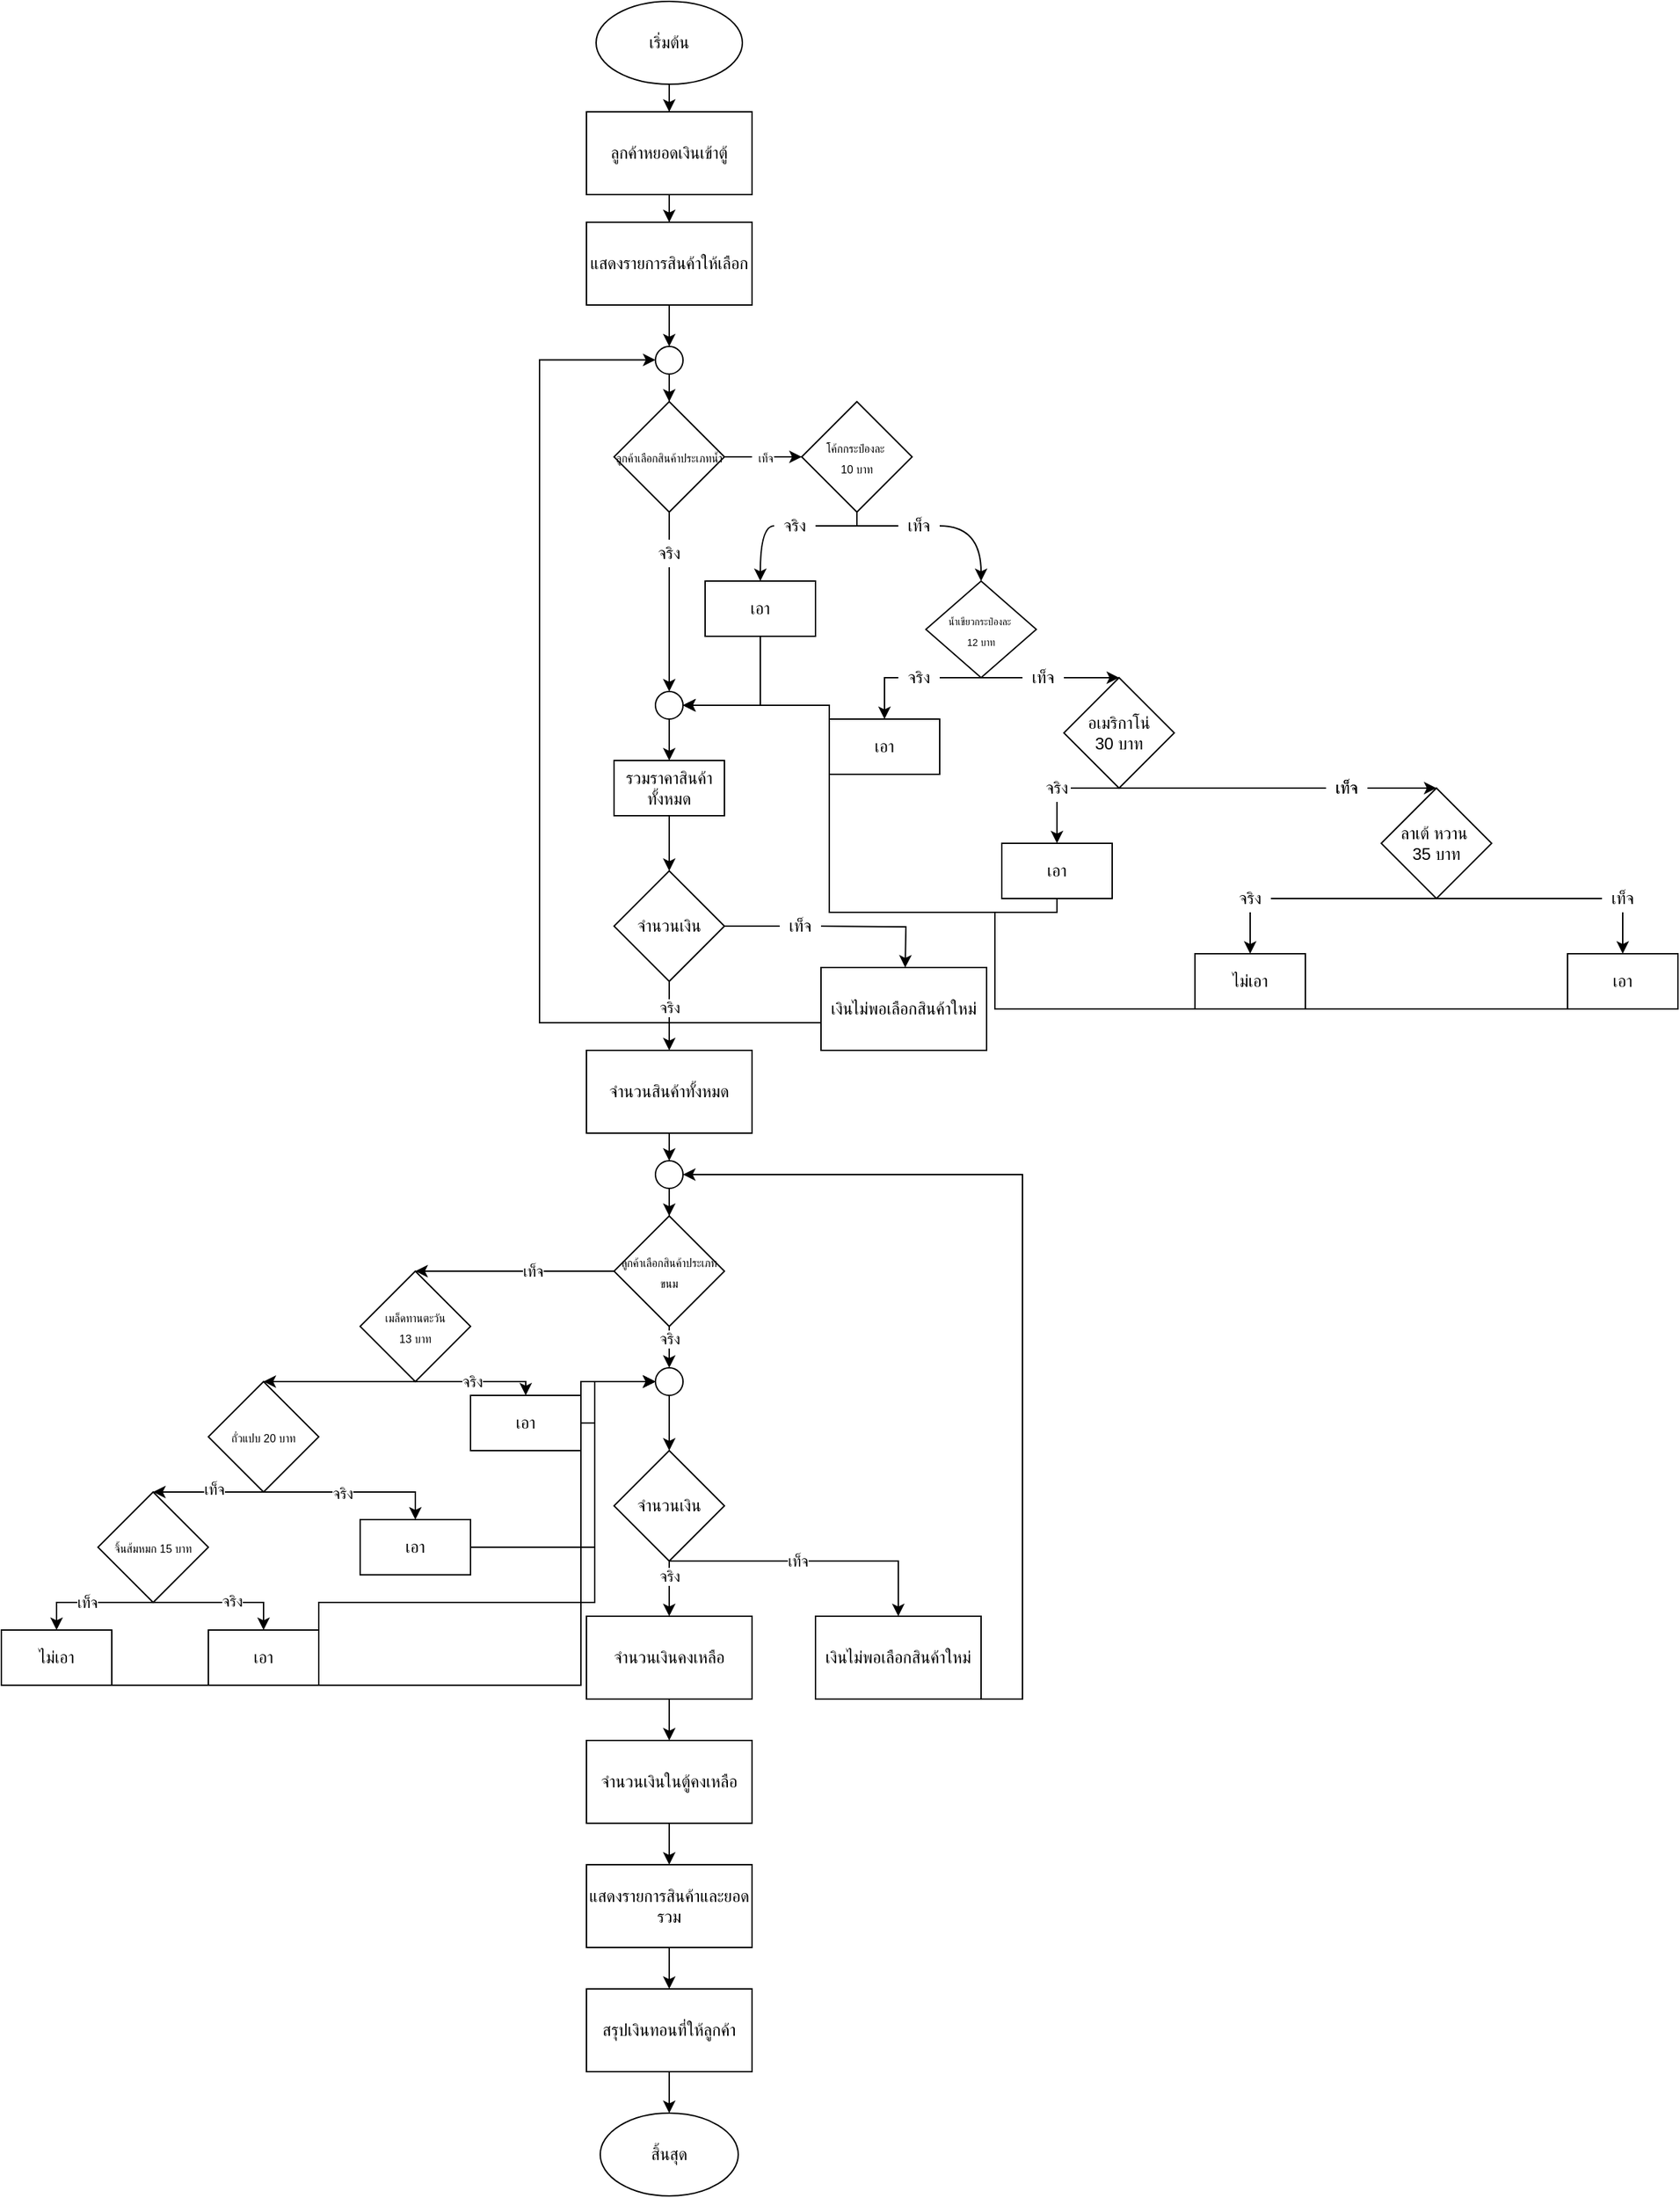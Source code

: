 <mxfile version="28.0.4">
  <diagram name="หน้า-1" id="Dvt078PsxnMLaXpAFxaM">
    <mxGraphModel dx="2253" dy="785" grid="1" gridSize="10" guides="1" tooltips="1" connect="1" arrows="1" fold="1" page="1" pageScale="1" pageWidth="827" pageHeight="1169" math="0" shadow="0">
      <root>
        <mxCell id="0" />
        <mxCell id="1" parent="0" />
        <mxCell id="xscEj_HbXm1MbE6J2uN--8" value="" style="edgeStyle=orthogonalEdgeStyle;rounded=0;orthogonalLoop=1;jettySize=auto;html=1;" edge="1" parent="1" source="Da7YzQmwuxjIGddgG6UM-1" target="xscEj_HbXm1MbE6J2uN--2">
          <mxGeometry relative="1" as="geometry" />
        </mxCell>
        <mxCell id="Da7YzQmwuxjIGddgG6UM-1" value="เริ่มต้น" style="ellipse;whiteSpace=wrap;html=1;shadow=0;" parent="1" vertex="1">
          <mxGeometry x="361" y="10" width="106" height="60" as="geometry" />
        </mxCell>
        <mxCell id="xscEj_HbXm1MbE6J2uN--7" value="" style="edgeStyle=orthogonalEdgeStyle;rounded=0;orthogonalLoop=1;jettySize=auto;html=1;" edge="1" parent="1" source="xscEj_HbXm1MbE6J2uN--2" target="xscEj_HbXm1MbE6J2uN--4">
          <mxGeometry relative="1" as="geometry" />
        </mxCell>
        <mxCell id="xscEj_HbXm1MbE6J2uN--2" value="ลูกค้าหยอดเงินเข้าตู้" style="rounded=0;whiteSpace=wrap;html=1;" vertex="1" parent="1">
          <mxGeometry x="354" y="90" width="120" height="60" as="geometry" />
        </mxCell>
        <mxCell id="xscEj_HbXm1MbE6J2uN--10" value="" style="edgeStyle=orthogonalEdgeStyle;rounded=0;orthogonalLoop=1;jettySize=auto;html=1;" edge="1" parent="1" source="xscEj_HbXm1MbE6J2uN--4" target="xscEj_HbXm1MbE6J2uN--9">
          <mxGeometry relative="1" as="geometry" />
        </mxCell>
        <mxCell id="xscEj_HbXm1MbE6J2uN--4" value="แสดงรายการสินค้าให้เลือก" style="rounded=0;whiteSpace=wrap;html=1;" vertex="1" parent="1">
          <mxGeometry x="354" y="170" width="120" height="60" as="geometry" />
        </mxCell>
        <mxCell id="xscEj_HbXm1MbE6J2uN--12" value="" style="edgeStyle=orthogonalEdgeStyle;rounded=0;orthogonalLoop=1;jettySize=auto;html=1;" edge="1" parent="1" source="xscEj_HbXm1MbE6J2uN--9" target="xscEj_HbXm1MbE6J2uN--11">
          <mxGeometry relative="1" as="geometry" />
        </mxCell>
        <mxCell id="xscEj_HbXm1MbE6J2uN--9" value="" style="ellipse;whiteSpace=wrap;html=1;aspect=fixed;shadow=0;fontStyle=0;gradientColor=none;perimeterSpacing=0;strokeColor=default;" vertex="1" parent="1">
          <mxGeometry x="404" y="260" width="20" height="20" as="geometry" />
        </mxCell>
        <mxCell id="xscEj_HbXm1MbE6J2uN--11" value="&lt;font style=&quot;font-size: 8px;&quot;&gt;ลูกค้าเลือกสินค้าประเภทน้ำ&lt;/font&gt;" style="rhombus;whiteSpace=wrap;html=1;" vertex="1" parent="1">
          <mxGeometry x="374" y="300" width="80" height="80" as="geometry" />
        </mxCell>
        <mxCell id="xscEj_HbXm1MbE6J2uN--15" value="" style="edgeStyle=orthogonalEdgeStyle;rounded=0;orthogonalLoop=1;jettySize=auto;html=1;curved=0;endArrow=none;endFill=0;" edge="1" parent="1" source="xscEj_HbXm1MbE6J2uN--14" target="xscEj_HbXm1MbE6J2uN--11">
          <mxGeometry relative="1" as="geometry" />
        </mxCell>
        <mxCell id="xscEj_HbXm1MbE6J2uN--17" value="" style="edgeStyle=orthogonalEdgeStyle;rounded=0;orthogonalLoop=1;jettySize=auto;html=1;" edge="1" parent="1" source="xscEj_HbXm1MbE6J2uN--14" target="xscEj_HbXm1MbE6J2uN--16">
          <mxGeometry relative="1" as="geometry" />
        </mxCell>
        <mxCell id="xscEj_HbXm1MbE6J2uN--14" value="&lt;font style=&quot;font-size: 8px;&quot;&gt;เท็จ&lt;/font&gt;" style="text;strokeColor=none;align=center;fillColor=none;html=1;verticalAlign=middle;whiteSpace=wrap;rounded=0;" vertex="1" parent="1">
          <mxGeometry x="474" y="325" width="20" height="30" as="geometry" />
        </mxCell>
        <mxCell id="xscEj_HbXm1MbE6J2uN--16" value="&lt;span style=&quot;font-size: 8px;&quot;&gt;โค้กกระป๋องละ&amp;nbsp;&lt;/span&gt;&lt;div&gt;&lt;span style=&quot;font-size: 8px;&quot;&gt;10 บาท&lt;/span&gt;&lt;/div&gt;" style="rhombus;whiteSpace=wrap;html=1;" vertex="1" parent="1">
          <mxGeometry x="510" y="300" width="80" height="80" as="geometry" />
        </mxCell>
        <mxCell id="4IS577gCBCf__Y-hQEl2-47" style="edgeStyle=orthogonalEdgeStyle;rounded=0;orthogonalLoop=1;jettySize=auto;html=1;exitX=0.5;exitY=1;exitDx=0;exitDy=0;entryX=1;entryY=0.5;entryDx=0;entryDy=0;" edge="1" parent="1" source="xscEj_HbXm1MbE6J2uN--18" target="4IS577gCBCf__Y-hQEl2-24">
          <mxGeometry relative="1" as="geometry" />
        </mxCell>
        <mxCell id="xscEj_HbXm1MbE6J2uN--18" value="เอา" style="rounded=0;whiteSpace=wrap;html=1;" vertex="1" parent="1">
          <mxGeometry x="440" y="430" width="80" height="40" as="geometry" />
        </mxCell>
        <mxCell id="xscEj_HbXm1MbE6J2uN--25" value="" style="edgeStyle=orthogonalEdgeStyle;rounded=0;orthogonalLoop=1;jettySize=auto;html=1;endArrow=none;endFill=0;" edge="1" parent="1" source="xscEj_HbXm1MbE6J2uN--20" target="xscEj_HbXm1MbE6J2uN--16">
          <mxGeometry relative="1" as="geometry">
            <Array as="points">
              <mxPoint x="550" y="390" />
            </Array>
          </mxGeometry>
        </mxCell>
        <mxCell id="xscEj_HbXm1MbE6J2uN--30" style="edgeStyle=orthogonalEdgeStyle;rounded=0;orthogonalLoop=1;jettySize=auto;html=1;exitX=0;exitY=0.5;exitDx=0;exitDy=0;entryX=0.5;entryY=0;entryDx=0;entryDy=0;curved=1;" edge="1" parent="1" source="xscEj_HbXm1MbE6J2uN--20" target="xscEj_HbXm1MbE6J2uN--18">
          <mxGeometry relative="1" as="geometry">
            <Array as="points">
              <mxPoint x="480" y="390" />
            </Array>
          </mxGeometry>
        </mxCell>
        <mxCell id="xscEj_HbXm1MbE6J2uN--20" value="จริง" style="text;strokeColor=none;align=center;fillColor=none;html=1;verticalAlign=middle;whiteSpace=wrap;rounded=0;" vertex="1" parent="1">
          <mxGeometry x="490" y="380" width="30" height="20" as="geometry" />
        </mxCell>
        <mxCell id="xscEj_HbXm1MbE6J2uN--29" value="" style="edgeStyle=orthogonalEdgeStyle;rounded=0;orthogonalLoop=1;jettySize=auto;html=1;endArrow=none;endFill=0;" edge="1" parent="1" source="xscEj_HbXm1MbE6J2uN--28" target="xscEj_HbXm1MbE6J2uN--20">
          <mxGeometry relative="1" as="geometry" />
        </mxCell>
        <mxCell id="xscEj_HbXm1MbE6J2uN--32" style="edgeStyle=orthogonalEdgeStyle;rounded=0;orthogonalLoop=1;jettySize=auto;html=1;entryX=0.5;entryY=0;entryDx=0;entryDy=0;curved=1;" edge="1" parent="1">
          <mxGeometry relative="1" as="geometry">
            <mxPoint x="610" y="390" as="sourcePoint" />
            <mxPoint x="640" y="430" as="targetPoint" />
            <Array as="points">
              <mxPoint x="640" y="390" />
            </Array>
          </mxGeometry>
        </mxCell>
        <mxCell id="xscEj_HbXm1MbE6J2uN--28" value="เท็จ" style="text;strokeColor=none;align=center;fillColor=none;html=1;verticalAlign=middle;whiteSpace=wrap;rounded=0;" vertex="1" parent="1">
          <mxGeometry x="580" y="380" width="30" height="20" as="geometry" />
        </mxCell>
        <mxCell id="xscEj_HbXm1MbE6J2uN--33" value="&lt;font style=&quot;font-size: 7px;&quot;&gt;น้ำเขียวกระป๋องละ&amp;nbsp;&lt;/font&gt;&lt;div&gt;&lt;font style=&quot;font-size: 7px;&quot;&gt;12 บาท&lt;/font&gt;&lt;/div&gt;" style="rhombus;whiteSpace=wrap;html=1;" vertex="1" parent="1">
          <mxGeometry x="600" y="430" width="80" height="70" as="geometry" />
        </mxCell>
        <mxCell id="xscEj_HbXm1MbE6J2uN--34" value="" style="endArrow=none;html=1;rounded=0;" edge="1" parent="1">
          <mxGeometry width="50" height="50" relative="1" as="geometry">
            <mxPoint x="610" y="500" as="sourcePoint" />
            <mxPoint x="670" y="500" as="targetPoint" />
          </mxGeometry>
        </mxCell>
        <mxCell id="4IS577gCBCf__Y-hQEl2-8" value="" style="edgeStyle=orthogonalEdgeStyle;rounded=0;orthogonalLoop=1;jettySize=auto;html=1;" edge="1" parent="1" source="xscEj_HbXm1MbE6J2uN--35" target="4IS577gCBCf__Y-hQEl2-7">
          <mxGeometry relative="1" as="geometry">
            <Array as="points">
              <mxPoint x="570" y="500" />
              <mxPoint x="570" y="500" />
            </Array>
          </mxGeometry>
        </mxCell>
        <mxCell id="xscEj_HbXm1MbE6J2uN--35" value="จริง" style="text;strokeColor=none;align=center;fillColor=none;html=1;verticalAlign=middle;whiteSpace=wrap;rounded=0;" vertex="1" parent="1">
          <mxGeometry x="580" y="490" width="30" height="20" as="geometry" />
        </mxCell>
        <mxCell id="4IS577gCBCf__Y-hQEl2-2" value="" style="edgeStyle=orthogonalEdgeStyle;rounded=0;orthogonalLoop=1;jettySize=auto;html=1;" edge="1" parent="1" source="xscEj_HbXm1MbE6J2uN--36" target="4IS577gCBCf__Y-hQEl2-1">
          <mxGeometry relative="1" as="geometry">
            <Array as="points">
              <mxPoint x="730" y="500" />
              <mxPoint x="730" y="500" />
            </Array>
          </mxGeometry>
        </mxCell>
        <mxCell id="xscEj_HbXm1MbE6J2uN--36" value="เท็จ" style="text;strokeColor=none;align=center;fillColor=none;html=1;verticalAlign=middle;whiteSpace=wrap;rounded=0;" vertex="1" parent="1">
          <mxGeometry x="670" y="490" width="30" height="20" as="geometry" />
        </mxCell>
        <mxCell id="4IS577gCBCf__Y-hQEl2-1" value="อเมริกาโน่&lt;div&gt;30 บาท&lt;/div&gt;" style="rhombus;whiteSpace=wrap;html=1;" vertex="1" parent="1">
          <mxGeometry x="700" y="500" width="80" height="80" as="geometry" />
        </mxCell>
        <mxCell id="4IS577gCBCf__Y-hQEl2-3" value="" style="endArrow=none;html=1;rounded=0;" edge="1" parent="1">
          <mxGeometry width="50" height="50" relative="1" as="geometry">
            <mxPoint x="705" y="580" as="sourcePoint" />
            <mxPoint x="890" y="580" as="targetPoint" />
          </mxGeometry>
        </mxCell>
        <mxCell id="4IS577gCBCf__Y-hQEl2-6" value="" style="edgeStyle=orthogonalEdgeStyle;rounded=0;orthogonalLoop=1;jettySize=auto;html=1;" edge="1" parent="1" source="4IS577gCBCf__Y-hQEl2-4" target="4IS577gCBCf__Y-hQEl2-5">
          <mxGeometry relative="1" as="geometry" />
        </mxCell>
        <mxCell id="4IS577gCBCf__Y-hQEl2-4" value="จริง" style="text;strokeColor=none;align=center;fillColor=none;html=1;verticalAlign=middle;whiteSpace=wrap;rounded=0;" vertex="1" parent="1">
          <mxGeometry x="680" y="570" width="30" height="20" as="geometry" />
        </mxCell>
        <mxCell id="4IS577gCBCf__Y-hQEl2-49" style="edgeStyle=orthogonalEdgeStyle;rounded=0;orthogonalLoop=1;jettySize=auto;html=1;exitX=0.5;exitY=1;exitDx=0;exitDy=0;entryX=1;entryY=0.5;entryDx=0;entryDy=0;" edge="1" parent="1" source="4IS577gCBCf__Y-hQEl2-5" target="4IS577gCBCf__Y-hQEl2-24">
          <mxGeometry relative="1" as="geometry">
            <Array as="points">
              <mxPoint x="695" y="670" />
              <mxPoint x="530" y="670" />
              <mxPoint x="530" y="520" />
            </Array>
          </mxGeometry>
        </mxCell>
        <mxCell id="4IS577gCBCf__Y-hQEl2-5" value="เอา" style="rounded=0;whiteSpace=wrap;html=1;" vertex="1" parent="1">
          <mxGeometry x="655" y="620" width="80" height="40" as="geometry" />
        </mxCell>
        <mxCell id="4IS577gCBCf__Y-hQEl2-48" style="edgeStyle=orthogonalEdgeStyle;rounded=0;orthogonalLoop=1;jettySize=auto;html=1;exitX=0.5;exitY=1;exitDx=0;exitDy=0;entryX=1;entryY=0.5;entryDx=0;entryDy=0;" edge="1" parent="1" target="4IS577gCBCf__Y-hQEl2-24">
          <mxGeometry relative="1" as="geometry">
            <mxPoint x="435" y="520" as="targetPoint" />
            <mxPoint x="575" y="570" as="sourcePoint" />
            <Array as="points">
              <mxPoint x="530" y="570" />
              <mxPoint x="530" y="520" />
            </Array>
          </mxGeometry>
        </mxCell>
        <mxCell id="4IS577gCBCf__Y-hQEl2-7" value="เอา" style="rounded=0;whiteSpace=wrap;html=1;" vertex="1" parent="1">
          <mxGeometry x="530" y="530" width="80" height="40" as="geometry" />
        </mxCell>
        <mxCell id="4IS577gCBCf__Y-hQEl2-11" style="edgeStyle=orthogonalEdgeStyle;rounded=0;orthogonalLoop=1;jettySize=auto;html=1;entryX=0.5;entryY=0;entryDx=0;entryDy=0;" edge="1" parent="1" source="4IS577gCBCf__Y-hQEl2-9" target="4IS577gCBCf__Y-hQEl2-10">
          <mxGeometry relative="1" as="geometry">
            <Array as="points">
              <mxPoint x="960" y="580" />
              <mxPoint x="960" y="580" />
            </Array>
          </mxGeometry>
        </mxCell>
        <mxCell id="4IS577gCBCf__Y-hQEl2-9" value="เท็จ" style="text;strokeColor=none;align=center;fillColor=none;html=1;verticalAlign=middle;whiteSpace=wrap;rounded=0;" vertex="1" parent="1">
          <mxGeometry x="890" y="570" width="30" height="20" as="geometry" />
        </mxCell>
        <mxCell id="4IS577gCBCf__Y-hQEl2-10" value="ลาเต้ หวาน&amp;nbsp;&lt;div&gt;35 บาท&lt;/div&gt;" style="rhombus;whiteSpace=wrap;html=1;" vertex="1" parent="1">
          <mxGeometry x="930" y="580" width="80" height="80" as="geometry" />
        </mxCell>
        <mxCell id="4IS577gCBCf__Y-hQEl2-12" value="" style="endArrow=none;html=1;rounded=0;" edge="1" parent="1">
          <mxGeometry width="50" height="50" relative="1" as="geometry">
            <mxPoint x="850" y="660" as="sourcePoint" />
            <mxPoint x="1090" y="660" as="targetPoint" />
          </mxGeometry>
        </mxCell>
        <mxCell id="4IS577gCBCf__Y-hQEl2-18" value="" style="edgeStyle=orthogonalEdgeStyle;rounded=0;orthogonalLoop=1;jettySize=auto;html=1;" edge="1" parent="1" source="4IS577gCBCf__Y-hQEl2-13" target="4IS577gCBCf__Y-hQEl2-16">
          <mxGeometry relative="1" as="geometry" />
        </mxCell>
        <mxCell id="4IS577gCBCf__Y-hQEl2-13" value="จริง" style="text;strokeColor=none;align=center;fillColor=none;html=1;verticalAlign=middle;whiteSpace=wrap;rounded=0;" vertex="1" parent="1">
          <mxGeometry x="820" y="650" width="30" height="20" as="geometry" />
        </mxCell>
        <mxCell id="4IS577gCBCf__Y-hQEl2-14" value="เท็จ" style="text;strokeColor=none;align=center;fillColor=none;html=1;verticalAlign=middle;whiteSpace=wrap;rounded=0;" vertex="1" parent="1">
          <mxGeometry x="890" y="570" width="30" height="20" as="geometry" />
        </mxCell>
        <mxCell id="4IS577gCBCf__Y-hQEl2-19" value="" style="edgeStyle=orthogonalEdgeStyle;rounded=0;orthogonalLoop=1;jettySize=auto;html=1;" edge="1" parent="1" source="4IS577gCBCf__Y-hQEl2-15" target="4IS577gCBCf__Y-hQEl2-17">
          <mxGeometry relative="1" as="geometry" />
        </mxCell>
        <mxCell id="4IS577gCBCf__Y-hQEl2-15" value="เท็จ" style="text;strokeColor=none;align=center;fillColor=none;html=1;verticalAlign=middle;whiteSpace=wrap;rounded=0;" vertex="1" parent="1">
          <mxGeometry x="1090" y="650" width="30" height="20" as="geometry" />
        </mxCell>
        <mxCell id="4IS577gCBCf__Y-hQEl2-16" value="ไม่เอา" style="rounded=0;whiteSpace=wrap;html=1;" vertex="1" parent="1">
          <mxGeometry x="795" y="700" width="80" height="40" as="geometry" />
        </mxCell>
        <mxCell id="4IS577gCBCf__Y-hQEl2-50" style="edgeStyle=orthogonalEdgeStyle;rounded=0;orthogonalLoop=1;jettySize=auto;html=1;exitX=0.5;exitY=1;exitDx=0;exitDy=0;entryX=1;entryY=0.5;entryDx=0;entryDy=0;" edge="1" parent="1" source="4IS577gCBCf__Y-hQEl2-17" target="4IS577gCBCf__Y-hQEl2-24">
          <mxGeometry relative="1" as="geometry">
            <Array as="points">
              <mxPoint x="650" y="740" />
              <mxPoint x="650" y="670" />
              <mxPoint x="530" y="670" />
              <mxPoint x="530" y="520" />
            </Array>
          </mxGeometry>
        </mxCell>
        <mxCell id="4IS577gCBCf__Y-hQEl2-17" value="เอา" style="rounded=0;whiteSpace=wrap;html=1;" vertex="1" parent="1">
          <mxGeometry x="1065" y="700" width="80" height="40" as="geometry" />
        </mxCell>
        <mxCell id="4IS577gCBCf__Y-hQEl2-23" value="" style="edgeStyle=orthogonalEdgeStyle;rounded=0;orthogonalLoop=1;jettySize=auto;html=1;endArrow=none;endFill=0;" edge="1" parent="1" source="4IS577gCBCf__Y-hQEl2-21" target="xscEj_HbXm1MbE6J2uN--11">
          <mxGeometry relative="1" as="geometry" />
        </mxCell>
        <mxCell id="4IS577gCBCf__Y-hQEl2-25" style="edgeStyle=orthogonalEdgeStyle;rounded=0;orthogonalLoop=1;jettySize=auto;html=1;exitX=0.5;exitY=1;exitDx=0;exitDy=0;entryX=0.5;entryY=0;entryDx=0;entryDy=0;" edge="1" parent="1" source="4IS577gCBCf__Y-hQEl2-21" target="4IS577gCBCf__Y-hQEl2-24">
          <mxGeometry relative="1" as="geometry" />
        </mxCell>
        <mxCell id="4IS577gCBCf__Y-hQEl2-21" value="จริง" style="text;strokeColor=none;align=center;fillColor=none;html=1;verticalAlign=middle;whiteSpace=wrap;rounded=0;" vertex="1" parent="1">
          <mxGeometry x="399" y="400" width="30" height="20" as="geometry" />
        </mxCell>
        <mxCell id="4IS577gCBCf__Y-hQEl2-27" value="" style="edgeStyle=orthogonalEdgeStyle;rounded=0;orthogonalLoop=1;jettySize=auto;html=1;" edge="1" parent="1" source="4IS577gCBCf__Y-hQEl2-24" target="4IS577gCBCf__Y-hQEl2-26">
          <mxGeometry relative="1" as="geometry" />
        </mxCell>
        <mxCell id="4IS577gCBCf__Y-hQEl2-24" value="" style="ellipse;whiteSpace=wrap;html=1;aspect=fixed;shadow=0;fontStyle=0;gradientColor=none;perimeterSpacing=0;strokeColor=default;" vertex="1" parent="1">
          <mxGeometry x="404" y="510" width="20" height="20" as="geometry" />
        </mxCell>
        <mxCell id="4IS577gCBCf__Y-hQEl2-29" value="" style="edgeStyle=orthogonalEdgeStyle;rounded=0;orthogonalLoop=1;jettySize=auto;html=1;" edge="1" parent="1" source="4IS577gCBCf__Y-hQEl2-26" target="4IS577gCBCf__Y-hQEl2-28">
          <mxGeometry relative="1" as="geometry" />
        </mxCell>
        <mxCell id="4IS577gCBCf__Y-hQEl2-26" value="รวมราคาสินค้าทั้งหมด" style="rounded=0;whiteSpace=wrap;html=1;" vertex="1" parent="1">
          <mxGeometry x="374" y="560" width="80" height="40" as="geometry" />
        </mxCell>
        <mxCell id="4IS577gCBCf__Y-hQEl2-32" value="" style="edgeStyle=orthogonalEdgeStyle;rounded=0;orthogonalLoop=1;jettySize=auto;html=1;endArrow=none;endFill=0;" edge="1" parent="1" source="4IS577gCBCf__Y-hQEl2-28" target="4IS577gCBCf__Y-hQEl2-31">
          <mxGeometry relative="1" as="geometry" />
        </mxCell>
        <mxCell id="4IS577gCBCf__Y-hQEl2-37" value="" style="edgeStyle=orthogonalEdgeStyle;rounded=0;orthogonalLoop=1;jettySize=auto;html=1;" edge="1" parent="1" source="4IS577gCBCf__Y-hQEl2-28" target="4IS577gCBCf__Y-hQEl2-36">
          <mxGeometry relative="1" as="geometry" />
        </mxCell>
        <mxCell id="4IS577gCBCf__Y-hQEl2-41" value="จริง" style="edgeLabel;html=1;align=center;verticalAlign=middle;resizable=0;points=[];" vertex="1" connectable="0" parent="4IS577gCBCf__Y-hQEl2-37">
          <mxGeometry x="-0.24" relative="1" as="geometry">
            <mxPoint as="offset" />
          </mxGeometry>
        </mxCell>
        <mxCell id="4IS577gCBCf__Y-hQEl2-28" value="จำนวนเงิน" style="rhombus;whiteSpace=wrap;html=1;" vertex="1" parent="1">
          <mxGeometry x="374" y="640" width="80" height="80" as="geometry" />
        </mxCell>
        <mxCell id="4IS577gCBCf__Y-hQEl2-34" style="edgeStyle=orthogonalEdgeStyle;rounded=0;orthogonalLoop=1;jettySize=auto;html=1;exitX=0;exitY=0.5;exitDx=0;exitDy=0;" edge="1" parent="1" source="4IS577gCBCf__Y-hQEl2-30">
          <mxGeometry relative="1" as="geometry">
            <mxPoint x="584" y="769.77" as="sourcePoint" />
            <mxPoint x="404" y="269.77" as="targetPoint" />
            <Array as="points">
              <mxPoint x="524" y="750" />
              <mxPoint x="320" y="750" />
              <mxPoint x="320" y="270" />
            </Array>
          </mxGeometry>
        </mxCell>
        <mxCell id="4IS577gCBCf__Y-hQEl2-30" value="เงินไม่พอเลือกสินค้าใหม่" style="rounded=0;whiteSpace=wrap;html=1;" vertex="1" parent="1">
          <mxGeometry x="524" y="710" width="120" height="60" as="geometry" />
        </mxCell>
        <mxCell id="4IS577gCBCf__Y-hQEl2-33" style="edgeStyle=orthogonalEdgeStyle;rounded=0;orthogonalLoop=1;jettySize=auto;html=1;entryX=0.5;entryY=0;entryDx=0;entryDy=0;" edge="1" parent="1">
          <mxGeometry relative="1" as="geometry">
            <mxPoint x="524" y="680" as="sourcePoint" />
            <mxPoint x="585" y="710" as="targetPoint" />
          </mxGeometry>
        </mxCell>
        <mxCell id="4IS577gCBCf__Y-hQEl2-31" value="เท็จ" style="text;strokeColor=none;align=center;fillColor=none;html=1;verticalAlign=middle;whiteSpace=wrap;rounded=0;" vertex="1" parent="1">
          <mxGeometry x="494" y="670" width="30" height="20" as="geometry" />
        </mxCell>
        <mxCell id="4IS577gCBCf__Y-hQEl2-53" style="edgeStyle=orthogonalEdgeStyle;rounded=0;orthogonalLoop=1;jettySize=auto;html=1;exitX=0.5;exitY=1;exitDx=0;exitDy=0;entryX=0.5;entryY=0;entryDx=0;entryDy=0;" edge="1" parent="1" source="4IS577gCBCf__Y-hQEl2-36" target="4IS577gCBCf__Y-hQEl2-52">
          <mxGeometry relative="1" as="geometry" />
        </mxCell>
        <mxCell id="4IS577gCBCf__Y-hQEl2-36" value="จำนวนสินค้าทั้งหมด" style="rounded=0;whiteSpace=wrap;html=1;" vertex="1" parent="1">
          <mxGeometry x="354" y="770" width="120" height="60" as="geometry" />
        </mxCell>
        <mxCell id="4IS577gCBCf__Y-hQEl2-55" value="" style="edgeStyle=orthogonalEdgeStyle;rounded=0;orthogonalLoop=1;jettySize=auto;html=1;" edge="1" parent="1" source="4IS577gCBCf__Y-hQEl2-52" target="4IS577gCBCf__Y-hQEl2-54">
          <mxGeometry relative="1" as="geometry" />
        </mxCell>
        <mxCell id="4IS577gCBCf__Y-hQEl2-52" value="" style="ellipse;whiteSpace=wrap;html=1;aspect=fixed;shadow=0;fontStyle=0;gradientColor=none;perimeterSpacing=0;strokeColor=default;" vertex="1" parent="1">
          <mxGeometry x="404" y="850" width="20" height="20" as="geometry" />
        </mxCell>
        <mxCell id="4IS577gCBCf__Y-hQEl2-57" value="" style="edgeStyle=orthogonalEdgeStyle;rounded=0;orthogonalLoop=1;jettySize=auto;html=1;" edge="1" parent="1" source="4IS577gCBCf__Y-hQEl2-54" target="4IS577gCBCf__Y-hQEl2-56">
          <mxGeometry relative="1" as="geometry" />
        </mxCell>
        <mxCell id="4IS577gCBCf__Y-hQEl2-58" value="จริง" style="edgeLabel;html=1;align=center;verticalAlign=middle;resizable=0;points=[];" vertex="1" connectable="0" parent="4IS577gCBCf__Y-hQEl2-57">
          <mxGeometry x="-0.64" relative="1" as="geometry">
            <mxPoint as="offset" />
          </mxGeometry>
        </mxCell>
        <mxCell id="4IS577gCBCf__Y-hQEl2-77" style="edgeStyle=orthogonalEdgeStyle;rounded=0;orthogonalLoop=1;jettySize=auto;html=1;entryX=0.5;entryY=0;entryDx=0;entryDy=0;" edge="1" parent="1" source="4IS577gCBCf__Y-hQEl2-54" target="4IS577gCBCf__Y-hQEl2-76">
          <mxGeometry relative="1" as="geometry">
            <Array as="points">
              <mxPoint x="290" y="930" />
              <mxPoint x="290" y="930" />
            </Array>
          </mxGeometry>
        </mxCell>
        <mxCell id="4IS577gCBCf__Y-hQEl2-87" value="เท็จ" style="edgeLabel;html=1;align=center;verticalAlign=middle;resizable=0;points=[];" vertex="1" connectable="0" parent="4IS577gCBCf__Y-hQEl2-77">
          <mxGeometry x="-0.171" relative="1" as="geometry">
            <mxPoint as="offset" />
          </mxGeometry>
        </mxCell>
        <mxCell id="4IS577gCBCf__Y-hQEl2-54" value="&lt;font style=&quot;font-size: 8px;&quot;&gt;ลูกค้าเลือกสินค้าประเภทขนม&lt;/font&gt;" style="rhombus;whiteSpace=wrap;html=1;" vertex="1" parent="1">
          <mxGeometry x="374" y="890" width="80" height="80" as="geometry" />
        </mxCell>
        <mxCell id="4IS577gCBCf__Y-hQEl2-60" value="" style="edgeStyle=orthogonalEdgeStyle;rounded=0;orthogonalLoop=1;jettySize=auto;html=1;" edge="1" parent="1" source="4IS577gCBCf__Y-hQEl2-56" target="4IS577gCBCf__Y-hQEl2-59">
          <mxGeometry relative="1" as="geometry" />
        </mxCell>
        <mxCell id="4IS577gCBCf__Y-hQEl2-56" value="" style="ellipse;whiteSpace=wrap;html=1;aspect=fixed;shadow=0;fontStyle=0;gradientColor=none;perimeterSpacing=0;strokeColor=default;" vertex="1" parent="1">
          <mxGeometry x="404" y="1000" width="20" height="20" as="geometry" />
        </mxCell>
        <mxCell id="4IS577gCBCf__Y-hQEl2-62" value="" style="edgeStyle=orthogonalEdgeStyle;rounded=0;orthogonalLoop=1;jettySize=auto;html=1;" edge="1" parent="1" source="4IS577gCBCf__Y-hQEl2-59" target="4IS577gCBCf__Y-hQEl2-61">
          <mxGeometry relative="1" as="geometry" />
        </mxCell>
        <mxCell id="4IS577gCBCf__Y-hQEl2-63" value="จริง" style="edgeLabel;html=1;align=center;verticalAlign=middle;resizable=0;points=[];" vertex="1" connectable="0" parent="4IS577gCBCf__Y-hQEl2-62">
          <mxGeometry x="-0.44" relative="1" as="geometry">
            <mxPoint as="offset" />
          </mxGeometry>
        </mxCell>
        <mxCell id="4IS577gCBCf__Y-hQEl2-65" style="edgeStyle=orthogonalEdgeStyle;rounded=0;orthogonalLoop=1;jettySize=auto;html=1;exitX=0.5;exitY=1;exitDx=0;exitDy=0;entryX=0.5;entryY=0;entryDx=0;entryDy=0;" edge="1" parent="1" source="4IS577gCBCf__Y-hQEl2-59" target="4IS577gCBCf__Y-hQEl2-64">
          <mxGeometry relative="1" as="geometry">
            <Array as="points">
              <mxPoint x="580" y="1140" />
            </Array>
          </mxGeometry>
        </mxCell>
        <mxCell id="4IS577gCBCf__Y-hQEl2-66" value="เท็จ" style="edgeLabel;html=1;align=center;verticalAlign=middle;resizable=0;points=[];" vertex="1" connectable="0" parent="4IS577gCBCf__Y-hQEl2-65">
          <mxGeometry x="-0.097" relative="1" as="geometry">
            <mxPoint as="offset" />
          </mxGeometry>
        </mxCell>
        <mxCell id="4IS577gCBCf__Y-hQEl2-59" value="จำนวนเงิน" style="rhombus;whiteSpace=wrap;html=1;" vertex="1" parent="1">
          <mxGeometry x="374" y="1060" width="80" height="80" as="geometry" />
        </mxCell>
        <mxCell id="4IS577gCBCf__Y-hQEl2-75" value="" style="edgeStyle=orthogonalEdgeStyle;rounded=0;orthogonalLoop=1;jettySize=auto;html=1;" edge="1" parent="1" source="4IS577gCBCf__Y-hQEl2-61" target="4IS577gCBCf__Y-hQEl2-68">
          <mxGeometry relative="1" as="geometry" />
        </mxCell>
        <mxCell id="4IS577gCBCf__Y-hQEl2-61" value="จำนวนเงินคงเหลือ" style="rounded=0;whiteSpace=wrap;html=1;" vertex="1" parent="1">
          <mxGeometry x="354" y="1180" width="120" height="60" as="geometry" />
        </mxCell>
        <mxCell id="4IS577gCBCf__Y-hQEl2-67" style="edgeStyle=orthogonalEdgeStyle;rounded=0;orthogonalLoop=1;jettySize=auto;html=1;exitX=0.5;exitY=1;exitDx=0;exitDy=0;entryX=1;entryY=0.5;entryDx=0;entryDy=0;" edge="1" parent="1" source="4IS577gCBCf__Y-hQEl2-64" target="4IS577gCBCf__Y-hQEl2-52">
          <mxGeometry relative="1" as="geometry">
            <Array as="points">
              <mxPoint x="670" y="1240" />
              <mxPoint x="670" y="860" />
            </Array>
          </mxGeometry>
        </mxCell>
        <mxCell id="4IS577gCBCf__Y-hQEl2-64" value="เงินไม่พอเลือกสินค้าใหม่" style="rounded=0;whiteSpace=wrap;html=1;" vertex="1" parent="1">
          <mxGeometry x="520" y="1180" width="120" height="60" as="geometry" />
        </mxCell>
        <mxCell id="4IS577gCBCf__Y-hQEl2-74" value="" style="edgeStyle=orthogonalEdgeStyle;rounded=0;orthogonalLoop=1;jettySize=auto;html=1;" edge="1" parent="1" source="4IS577gCBCf__Y-hQEl2-68" target="4IS577gCBCf__Y-hQEl2-69">
          <mxGeometry relative="1" as="geometry" />
        </mxCell>
        <mxCell id="4IS577gCBCf__Y-hQEl2-68" value="จำนวนเงินในตู้คงเหลือ" style="rounded=0;whiteSpace=wrap;html=1;" vertex="1" parent="1">
          <mxGeometry x="354" y="1270" width="120" height="60" as="geometry" />
        </mxCell>
        <mxCell id="4IS577gCBCf__Y-hQEl2-73" value="" style="edgeStyle=orthogonalEdgeStyle;rounded=0;orthogonalLoop=1;jettySize=auto;html=1;" edge="1" parent="1" source="4IS577gCBCf__Y-hQEl2-69" target="4IS577gCBCf__Y-hQEl2-70">
          <mxGeometry relative="1" as="geometry" />
        </mxCell>
        <mxCell id="4IS577gCBCf__Y-hQEl2-69" value="แสดงรายการสินค้าและยอดรวม" style="rounded=0;whiteSpace=wrap;html=1;" vertex="1" parent="1">
          <mxGeometry x="354" y="1360" width="120" height="60" as="geometry" />
        </mxCell>
        <mxCell id="4IS577gCBCf__Y-hQEl2-72" value="" style="edgeStyle=orthogonalEdgeStyle;rounded=0;orthogonalLoop=1;jettySize=auto;html=1;" edge="1" parent="1" source="4IS577gCBCf__Y-hQEl2-70" target="4IS577gCBCf__Y-hQEl2-71">
          <mxGeometry relative="1" as="geometry" />
        </mxCell>
        <mxCell id="4IS577gCBCf__Y-hQEl2-70" value="สรุปเงินทอนที่ให้ลูกค้า" style="rounded=0;whiteSpace=wrap;html=1;" vertex="1" parent="1">
          <mxGeometry x="354" y="1450" width="120" height="60" as="geometry" />
        </mxCell>
        <mxCell id="4IS577gCBCf__Y-hQEl2-71" value="สิ้นสุด" style="ellipse;whiteSpace=wrap;html=1;" vertex="1" parent="1">
          <mxGeometry x="364" y="1540" width="100" height="60" as="geometry" />
        </mxCell>
        <mxCell id="4IS577gCBCf__Y-hQEl2-79" style="edgeStyle=orthogonalEdgeStyle;rounded=0;orthogonalLoop=1;jettySize=auto;html=1;exitX=0.5;exitY=1;exitDx=0;exitDy=0;entryX=0.5;entryY=0;entryDx=0;entryDy=0;" edge="1" parent="1" source="4IS577gCBCf__Y-hQEl2-76" target="4IS577gCBCf__Y-hQEl2-78">
          <mxGeometry relative="1" as="geometry">
            <Array as="points">
              <mxPoint x="310" y="1010" />
            </Array>
          </mxGeometry>
        </mxCell>
        <mxCell id="4IS577gCBCf__Y-hQEl2-80" value="จริง" style="edgeLabel;html=1;align=center;verticalAlign=middle;resizable=0;points=[];" vertex="1" connectable="0" parent="4IS577gCBCf__Y-hQEl2-79">
          <mxGeometry x="-0.089" relative="1" as="geometry">
            <mxPoint as="offset" />
          </mxGeometry>
        </mxCell>
        <mxCell id="4IS577gCBCf__Y-hQEl2-83" style="edgeStyle=orthogonalEdgeStyle;rounded=0;orthogonalLoop=1;jettySize=auto;html=1;exitX=0.5;exitY=1;exitDx=0;exitDy=0;entryX=0.5;entryY=0;entryDx=0;entryDy=0;" edge="1" parent="1" source="4IS577gCBCf__Y-hQEl2-76" target="4IS577gCBCf__Y-hQEl2-82">
          <mxGeometry relative="1" as="geometry">
            <Array as="points">
              <mxPoint x="150" y="1010" />
              <mxPoint x="150" y="1010" />
            </Array>
          </mxGeometry>
        </mxCell>
        <mxCell id="4IS577gCBCf__Y-hQEl2-76" value="&lt;font style=&quot;font-size: 8px;&quot;&gt;เมล็ดทานตะวัน&lt;/font&gt;&lt;div&gt;&lt;font style=&quot;font-size: 8px;&quot;&gt;13 บาท&lt;/font&gt;&lt;/div&gt;" style="rhombus;whiteSpace=wrap;html=1;" vertex="1" parent="1">
          <mxGeometry x="190" y="930" width="80" height="80" as="geometry" />
        </mxCell>
        <mxCell id="4IS577gCBCf__Y-hQEl2-81" style="edgeStyle=orthogonalEdgeStyle;rounded=0;orthogonalLoop=1;jettySize=auto;html=1;entryX=0;entryY=0.5;entryDx=0;entryDy=0;" edge="1" parent="1" source="4IS577gCBCf__Y-hQEl2-78" target="4IS577gCBCf__Y-hQEl2-56">
          <mxGeometry relative="1" as="geometry">
            <Array as="points">
              <mxPoint x="360" y="1040" />
              <mxPoint x="360" y="1010" />
            </Array>
          </mxGeometry>
        </mxCell>
        <mxCell id="4IS577gCBCf__Y-hQEl2-78" value="เอา" style="rounded=0;whiteSpace=wrap;html=1;" vertex="1" parent="1">
          <mxGeometry x="270" y="1020" width="80" height="40" as="geometry" />
        </mxCell>
        <mxCell id="4IS577gCBCf__Y-hQEl2-85" style="edgeStyle=orthogonalEdgeStyle;rounded=0;orthogonalLoop=1;jettySize=auto;html=1;exitX=0.5;exitY=1;exitDx=0;exitDy=0;entryX=0.5;entryY=0;entryDx=0;entryDy=0;" edge="1" parent="1" source="4IS577gCBCf__Y-hQEl2-82" target="4IS577gCBCf__Y-hQEl2-84">
          <mxGeometry relative="1" as="geometry">
            <Array as="points">
              <mxPoint x="230" y="1090" />
            </Array>
          </mxGeometry>
        </mxCell>
        <mxCell id="4IS577gCBCf__Y-hQEl2-86" value="จริง" style="edgeLabel;html=1;align=center;verticalAlign=middle;resizable=0;points=[];" vertex="1" connectable="0" parent="4IS577gCBCf__Y-hQEl2-85">
          <mxGeometry x="-0.133" y="-1" relative="1" as="geometry">
            <mxPoint as="offset" />
          </mxGeometry>
        </mxCell>
        <mxCell id="4IS577gCBCf__Y-hQEl2-89" style="edgeStyle=orthogonalEdgeStyle;rounded=0;orthogonalLoop=1;jettySize=auto;html=1;exitX=0.5;exitY=1;exitDx=0;exitDy=0;entryX=0.5;entryY=0;entryDx=0;entryDy=0;" edge="1" parent="1" source="4IS577gCBCf__Y-hQEl2-82" target="4IS577gCBCf__Y-hQEl2-88">
          <mxGeometry relative="1" as="geometry">
            <Array as="points">
              <mxPoint x="50" y="1090" />
              <mxPoint x="50" y="1090" />
            </Array>
          </mxGeometry>
        </mxCell>
        <mxCell id="4IS577gCBCf__Y-hQEl2-90" value="เท็จ" style="edgeLabel;html=1;align=center;verticalAlign=middle;resizable=0;points=[];" vertex="1" connectable="0" parent="4IS577gCBCf__Y-hQEl2-89">
          <mxGeometry x="-0.092" y="-2" relative="1" as="geometry">
            <mxPoint as="offset" />
          </mxGeometry>
        </mxCell>
        <mxCell id="4IS577gCBCf__Y-hQEl2-82" value="&lt;span style=&quot;font-size: 8px;&quot;&gt;ถั่วแปบ 20 บาท&lt;/span&gt;" style="rhombus;whiteSpace=wrap;html=1;" vertex="1" parent="1">
          <mxGeometry x="80" y="1010" width="80" height="80" as="geometry" />
        </mxCell>
        <mxCell id="4IS577gCBCf__Y-hQEl2-97" style="edgeStyle=orthogonalEdgeStyle;rounded=0;orthogonalLoop=1;jettySize=auto;html=1;exitX=1;exitY=0.5;exitDx=0;exitDy=0;entryX=0;entryY=0.5;entryDx=0;entryDy=0;" edge="1" parent="1" source="4IS577gCBCf__Y-hQEl2-84" target="4IS577gCBCf__Y-hQEl2-56">
          <mxGeometry relative="1" as="geometry">
            <Array as="points">
              <mxPoint x="360" y="1130" />
              <mxPoint x="360" y="1010" />
            </Array>
          </mxGeometry>
        </mxCell>
        <mxCell id="4IS577gCBCf__Y-hQEl2-84" value="เอา" style="rounded=0;whiteSpace=wrap;html=1;" vertex="1" parent="1">
          <mxGeometry x="190" y="1110" width="80" height="40" as="geometry" />
        </mxCell>
        <mxCell id="4IS577gCBCf__Y-hQEl2-92" style="edgeStyle=orthogonalEdgeStyle;rounded=0;orthogonalLoop=1;jettySize=auto;html=1;exitX=0.5;exitY=1;exitDx=0;exitDy=0;entryX=0.5;entryY=0;entryDx=0;entryDy=0;" edge="1" parent="1" source="4IS577gCBCf__Y-hQEl2-88" target="4IS577gCBCf__Y-hQEl2-91">
          <mxGeometry relative="1" as="geometry">
            <Array as="points">
              <mxPoint x="120" y="1170" />
            </Array>
          </mxGeometry>
        </mxCell>
        <mxCell id="4IS577gCBCf__Y-hQEl2-93" value="จริง" style="edgeLabel;html=1;align=center;verticalAlign=middle;resizable=0;points=[];" vertex="1" connectable="0" parent="4IS577gCBCf__Y-hQEl2-92">
          <mxGeometry x="0.127" y="1" relative="1" as="geometry">
            <mxPoint as="offset" />
          </mxGeometry>
        </mxCell>
        <mxCell id="4IS577gCBCf__Y-hQEl2-95" style="edgeStyle=orthogonalEdgeStyle;rounded=0;orthogonalLoop=1;jettySize=auto;html=1;exitX=0.5;exitY=1;exitDx=0;exitDy=0;entryX=0.5;entryY=0;entryDx=0;entryDy=0;" edge="1" parent="1" source="4IS577gCBCf__Y-hQEl2-88" target="4IS577gCBCf__Y-hQEl2-94">
          <mxGeometry relative="1" as="geometry">
            <Array as="points">
              <mxPoint x="-30" y="1170" />
            </Array>
          </mxGeometry>
        </mxCell>
        <mxCell id="4IS577gCBCf__Y-hQEl2-96" value="เท็จ" style="edgeLabel;html=1;align=center;verticalAlign=middle;resizable=0;points=[];" vertex="1" connectable="0" parent="4IS577gCBCf__Y-hQEl2-95">
          <mxGeometry x="0.067" relative="1" as="geometry">
            <mxPoint as="offset" />
          </mxGeometry>
        </mxCell>
        <mxCell id="4IS577gCBCf__Y-hQEl2-88" value="&lt;span style=&quot;font-size: 8px;&quot;&gt;จิ้นส้มหมก 15 บาท&lt;/span&gt;" style="rhombus;whiteSpace=wrap;html=1;" vertex="1" parent="1">
          <mxGeometry y="1090" width="80" height="80" as="geometry" />
        </mxCell>
        <mxCell id="4IS577gCBCf__Y-hQEl2-98" style="edgeStyle=orthogonalEdgeStyle;rounded=0;orthogonalLoop=1;jettySize=auto;html=1;entryX=0;entryY=0.5;entryDx=0;entryDy=0;" edge="1" parent="1" source="4IS577gCBCf__Y-hQEl2-91" target="4IS577gCBCf__Y-hQEl2-56">
          <mxGeometry relative="1" as="geometry">
            <Array as="points">
              <mxPoint x="160" y="1170" />
              <mxPoint x="360" y="1170" />
              <mxPoint x="360" y="1010" />
            </Array>
          </mxGeometry>
        </mxCell>
        <mxCell id="4IS577gCBCf__Y-hQEl2-91" value="เอา" style="rounded=0;whiteSpace=wrap;html=1;" vertex="1" parent="1">
          <mxGeometry x="80" y="1190" width="80" height="40" as="geometry" />
        </mxCell>
        <mxCell id="4IS577gCBCf__Y-hQEl2-99" style="edgeStyle=orthogonalEdgeStyle;rounded=0;orthogonalLoop=1;jettySize=auto;html=1;exitX=0.5;exitY=1;exitDx=0;exitDy=0;entryX=0;entryY=0.5;entryDx=0;entryDy=0;" edge="1" parent="1" source="4IS577gCBCf__Y-hQEl2-94" target="4IS577gCBCf__Y-hQEl2-56">
          <mxGeometry relative="1" as="geometry">
            <Array as="points">
              <mxPoint x="350" y="1230" />
              <mxPoint x="350" y="1010" />
            </Array>
          </mxGeometry>
        </mxCell>
        <mxCell id="4IS577gCBCf__Y-hQEl2-94" value="ไม่เอา" style="rounded=0;whiteSpace=wrap;html=1;" vertex="1" parent="1">
          <mxGeometry x="-70" y="1190" width="80" height="40" as="geometry" />
        </mxCell>
      </root>
    </mxGraphModel>
  </diagram>
</mxfile>
